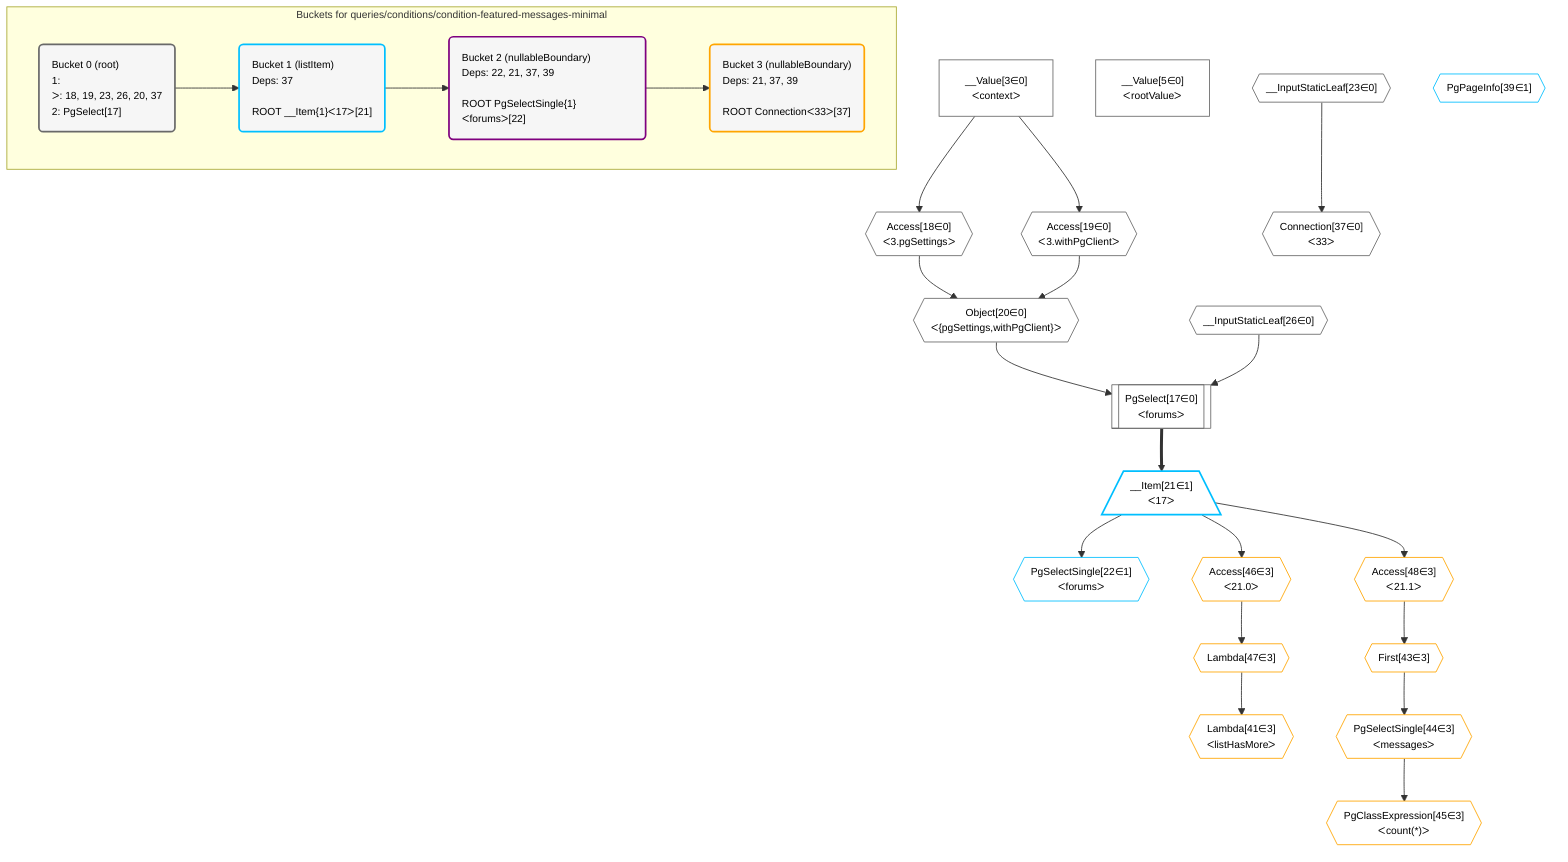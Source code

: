 %%{init: {'themeVariables': { 'fontSize': '12px'}}}%%
graph TD
    classDef path fill:#eee,stroke:#000,color:#000
    classDef plan fill:#fff,stroke-width:1px,color:#000
    classDef itemplan fill:#fff,stroke-width:2px,color:#000
    classDef unbatchedplan fill:#dff,stroke-width:1px,color:#000
    classDef sideeffectplan fill:#fcc,stroke-width:2px,color:#000
    classDef bucket fill:#f6f6f6,color:#000,stroke-width:2px,text-align:left


    %% define steps
    __Value3["__Value[3∈0]<br />ᐸcontextᐳ"]:::plan
    __Value5["__Value[5∈0]<br />ᐸrootValueᐳ"]:::plan
    Access18{{"Access[18∈0]<br />ᐸ3.pgSettingsᐳ"}}:::plan
    Access19{{"Access[19∈0]<br />ᐸ3.withPgClientᐳ"}}:::plan
    Object20{{"Object[20∈0]<br />ᐸ{pgSettings,withPgClient}ᐳ"}}:::plan
    __InputStaticLeaf26{{"__InputStaticLeaf[26∈0]"}}:::plan
    PgSelect17[["PgSelect[17∈0]<br />ᐸforumsᐳ"]]:::plan
    __Item21[/"__Item[21∈1]<br />ᐸ17ᐳ"\]:::itemplan
    PgSelectSingle22{{"PgSelectSingle[22∈1]<br />ᐸforumsᐳ"}}:::plan
    __InputStaticLeaf23{{"__InputStaticLeaf[23∈0]"}}:::plan
    Connection37{{"Connection[37∈0]<br />ᐸ33ᐳ"}}:::plan
    PgPageInfo39{{"PgPageInfo[39∈1]"}}:::plan
    Access46{{"Access[46∈3]<br />ᐸ21.0ᐳ"}}:::plan
    Lambda47{{"Lambda[47∈3]"}}:::plan
    Lambda41{{"Lambda[41∈3]<br />ᐸlistHasMoreᐳ"}}:::plan
    Access48{{"Access[48∈3]<br />ᐸ21.1ᐳ"}}:::plan
    First43{{"First[43∈3]"}}:::plan
    PgSelectSingle44{{"PgSelectSingle[44∈3]<br />ᐸmessagesᐳ"}}:::plan
    PgClassExpression45{{"PgClassExpression[45∈3]<br />ᐸcount(*)ᐳ"}}:::plan

    %% plan dependencies
    __Value3 --> Access18
    __Value3 --> Access19
    Access18 & Access19 --> Object20
    Object20 & __InputStaticLeaf26 --> PgSelect17
    PgSelect17 ==> __Item21
    __Item21 --> PgSelectSingle22
    __InputStaticLeaf23 --> Connection37
    __Item21 --> Access46
    Access46 --> Lambda47
    Lambda47 --> Lambda41
    __Item21 --> Access48
    Access48 --> First43
    First43 --> PgSelectSingle44
    PgSelectSingle44 --> PgClassExpression45

    subgraph "Buckets for queries/conditions/condition-featured-messages-minimal"
    Bucket0("Bucket 0 (root)<br />1: <br />ᐳ: 18, 19, 23, 26, 20, 37<br />2: PgSelect[17]"):::bucket
    classDef bucket0 stroke:#696969
    class Bucket0,__Value3,__Value5,PgSelect17,Access18,Access19,Object20,__InputStaticLeaf23,__InputStaticLeaf26,Connection37 bucket0
    Bucket1("Bucket 1 (listItem)<br />Deps: 37<br /><br />ROOT __Item{1}ᐸ17ᐳ[21]"):::bucket
    classDef bucket1 stroke:#00bfff
    class Bucket1,__Item21,PgSelectSingle22,PgPageInfo39 bucket1
    Bucket2("Bucket 2 (nullableBoundary)<br />Deps: 22, 21, 37, 39<br /><br />ROOT PgSelectSingle{1}ᐸforumsᐳ[22]"):::bucket
    classDef bucket2 stroke:#7f007f
    class Bucket2 bucket2
    Bucket3("Bucket 3 (nullableBoundary)<br />Deps: 21, 37, 39<br /><br />ROOT Connectionᐸ33ᐳ[37]"):::bucket
    classDef bucket3 stroke:#ffa500
    class Bucket3,Lambda41,First43,PgSelectSingle44,PgClassExpression45,Access46,Lambda47,Access48 bucket3
    Bucket0 --> Bucket1
    Bucket1 --> Bucket2
    Bucket2 --> Bucket3
    end